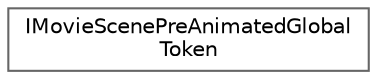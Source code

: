 digraph "Graphical Class Hierarchy"
{
 // INTERACTIVE_SVG=YES
 // LATEX_PDF_SIZE
  bgcolor="transparent";
  edge [fontname=Helvetica,fontsize=10,labelfontname=Helvetica,labelfontsize=10];
  node [fontname=Helvetica,fontsize=10,shape=box,height=0.2,width=0.4];
  rankdir="LR";
  Node0 [id="Node000000",label="IMovieScenePreAnimatedGlobal\lToken",height=0.2,width=0.4,color="grey40", fillcolor="white", style="filled",URL="$dd/d35/structIMovieScenePreAnimatedGlobalToken.html",tooltip="Base class for all pre-animated state tokens that do not apply to UObjects."];
}
